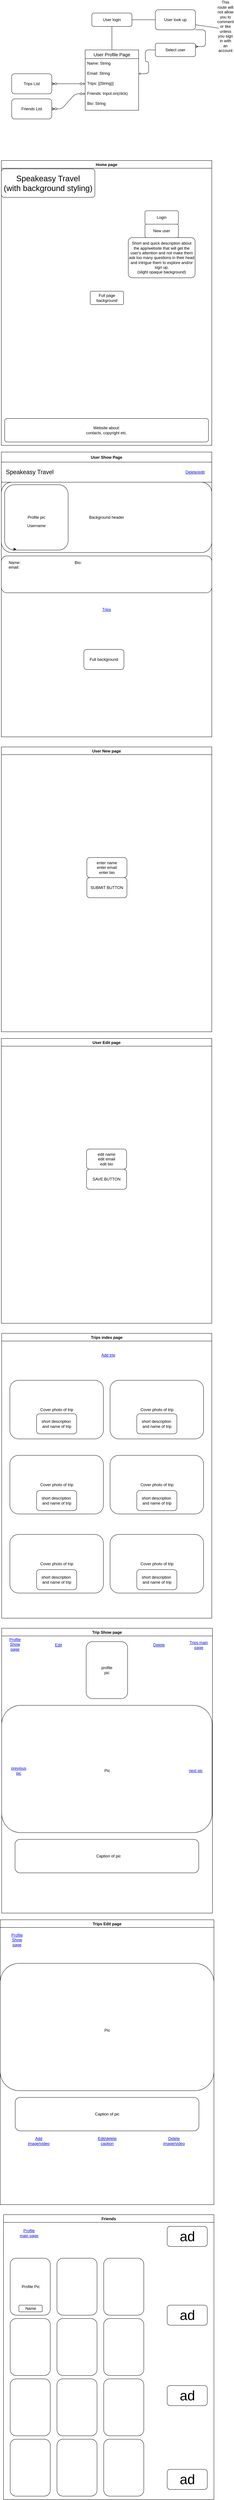 <mxfile version="13.10.0" type="embed">
    <diagram id="Asy18AFJ6QYYNwecmy-R" name="Page-1">
        <mxGraphModel dx="2416" dy="1176" grid="1" gridSize="10" guides="1" tooltips="1" connect="1" arrows="1" fold="1" page="1" pageScale="1" pageWidth="850" pageHeight="1100" math="0" shadow="0">
            <root>
                <mxCell id="0"/>
                <mxCell id="1" parent="0"/>
                <mxCell id="2" value="User login" style="rounded=1;whiteSpace=wrap;html=1;fontSize=12;glass=0;strokeWidth=1;shadow=0;" parent="1" vertex="1">
                    <mxGeometry x="120" y="80" width="120" height="40" as="geometry"/>
                </mxCell>
                <mxCell id="3" value="Select user" style="rounded=1;whiteSpace=wrap;html=1;fontSize=12;glass=0;strokeWidth=1;shadow=0;" parent="1" vertex="1">
                    <mxGeometry x="310" y="170" width="120" height="40" as="geometry"/>
                </mxCell>
                <mxCell id="4" value="User look up" style="rounded=1;whiteSpace=wrap;html=1;" parent="1" vertex="1">
                    <mxGeometry x="310" y="70" width="120" height="60" as="geometry"/>
                </mxCell>
                <mxCell id="5" value="User Profile Page" style="swimlane;fontStyle=0;childLayout=stackLayout;horizontal=1;startSize=26;horizontalStack=0;resizeParent=1;resizeParentMax=0;resizeLast=0;collapsible=1;marginBottom=0;align=center;fontSize=14;" parent="1" vertex="1">
                    <mxGeometry x="100" y="190" width="160" height="180" as="geometry"/>
                </mxCell>
                <mxCell id="6" value="Name: String" style="text;strokeColor=none;fillColor=none;spacingLeft=4;spacingRight=4;overflow=hidden;rotatable=0;points=[[0,0.5],[1,0.5]];portConstraint=eastwest;fontSize=12;" parent="5" vertex="1">
                    <mxGeometry y="26" width="160" height="30" as="geometry"/>
                </mxCell>
                <mxCell id="7" value="Email: String" style="text;strokeColor=none;fillColor=none;spacingLeft=4;spacingRight=4;overflow=hidden;rotatable=0;points=[[0,0.5],[1,0.5]];portConstraint=eastwest;fontSize=12;" parent="5" vertex="1">
                    <mxGeometry y="56" width="160" height="30" as="geometry"/>
                </mxCell>
                <mxCell id="8" value="Trips: [{String}]" style="text;strokeColor=none;fillColor=none;spacingLeft=4;spacingRight=4;overflow=hidden;rotatable=0;points=[[0,0.5],[1,0.5]];portConstraint=eastwest;fontSize=12;" parent="5" vertex="1">
                    <mxGeometry y="86" width="160" height="30" as="geometry"/>
                </mxCell>
                <mxCell id="9" value="Friends: Input.on(click)" style="text;strokeColor=none;fillColor=none;spacingLeft=4;spacingRight=4;overflow=hidden;rotatable=0;points=[[0,0.5],[1,0.5]];portConstraint=eastwest;fontSize=12;" parent="5" vertex="1">
                    <mxGeometry y="116" width="160" height="30" as="geometry"/>
                </mxCell>
                <mxCell id="10" value="Bio: String" style="text;strokeColor=none;fillColor=none;spacingLeft=4;spacingRight=4;overflow=hidden;rotatable=0;points=[[0,0.5],[1,0.5]];portConstraint=eastwest;fontSize=12;" parent="5" vertex="1">
                    <mxGeometry y="146" width="160" height="34" as="geometry"/>
                </mxCell>
                <mxCell id="11" value="" style="endArrow=none;html=1;rounded=0;exitX=0.5;exitY=1;exitDx=0;exitDy=0;entryX=0.5;entryY=0;entryDx=0;entryDy=0;" parent="1" source="2" target="5" edge="1">
                    <mxGeometry relative="1" as="geometry">
                        <mxPoint x="170" y="300" as="sourcePoint"/>
                        <mxPoint x="330" y="300" as="targetPoint"/>
                    </mxGeometry>
                </mxCell>
                <mxCell id="12" value="" style="edgeStyle=entityRelationEdgeStyle;fontSize=12;html=1;endArrow=ERzeroToMany;startArrow=ERzeroToOne;exitX=0;exitY=0.5;exitDx=0;exitDy=0;entryX=1;entryY=0.5;entryDx=0;entryDy=0;" parent="1" source="8" target="13" edge="1">
                    <mxGeometry width="100" height="100" relative="1" as="geometry">
                        <mxPoint x="-30" y="210" as="sourcePoint"/>
                        <mxPoint x="20" y="301" as="targetPoint"/>
                    </mxGeometry>
                </mxCell>
                <mxCell id="13" value="Trips List" style="rounded=1;whiteSpace=wrap;html=1;" parent="1" vertex="1">
                    <mxGeometry x="-120" y="261" width="120" height="60" as="geometry"/>
                </mxCell>
                <mxCell id="14" value="Friends List" style="rounded=1;whiteSpace=wrap;html=1;" parent="1" vertex="1">
                    <mxGeometry x="-120" y="336" width="120" height="60" as="geometry"/>
                </mxCell>
                <mxCell id="15" value="" style="edgeStyle=entityRelationEdgeStyle;fontSize=12;html=1;endArrow=ERzeroToMany;startArrow=ERzeroToOne;exitX=0;exitY=0.5;exitDx=0;exitDy=0;entryX=1;entryY=0.5;entryDx=0;entryDy=0;" parent="1" source="9" target="14" edge="1">
                    <mxGeometry width="100" height="100" relative="1" as="geometry">
                        <mxPoint x="-30" y="290" as="sourcePoint"/>
                        <mxPoint x="70" y="190" as="targetPoint"/>
                    </mxGeometry>
                </mxCell>
                <mxCell id="16" value="This route will not allow you to comment or like unless you sign in with an account" style="text;html=1;strokeColor=none;fillColor=none;align=center;verticalAlign=middle;whiteSpace=wrap;rounded=0;" parent="1" vertex="1">
                    <mxGeometry x="500" y="110" width="40" height="20" as="geometry"/>
                </mxCell>
                <mxCell id="17" value="" style="endArrow=none;html=1;rounded=0;entryX=0;entryY=0.75;entryDx=0;entryDy=0;exitX=1;exitY=0.75;exitDx=0;exitDy=0;" parent="1" source="4" target="16" edge="1">
                    <mxGeometry relative="1" as="geometry">
                        <mxPoint x="190" y="160" as="sourcePoint"/>
                        <mxPoint x="350" y="160" as="targetPoint"/>
                    </mxGeometry>
                </mxCell>
                <mxCell id="18" value="" style="endArrow=none;html=1;rounded=0;entryX=0;entryY=0.5;entryDx=0;entryDy=0;exitX=1;exitY=0.5;exitDx=0;exitDy=0;" parent="1" source="2" target="4" edge="1">
                    <mxGeometry relative="1" as="geometry">
                        <mxPoint x="110" y="160" as="sourcePoint"/>
                        <mxPoint x="270" y="160" as="targetPoint"/>
                    </mxGeometry>
                </mxCell>
                <mxCell id="19" value="Home page" style="swimlane;" parent="1" vertex="1">
                    <mxGeometry x="-151" y="520" width="630" height="850" as="geometry"/>
                </mxCell>
                <mxCell id="20" value="Login" style="rounded=1;arcSize=10;whiteSpace=wrap;html=1;align=center;" parent="19" vertex="1">
                    <mxGeometry x="430" y="150" width="100" height="40" as="geometry"/>
                </mxCell>
                <mxCell id="21" value="New user" style="rounded=1;arcSize=10;whiteSpace=wrap;html=1;align=center;" parent="19" vertex="1">
                    <mxGeometry x="430" y="190" width="100" height="40" as="geometry"/>
                </mxCell>
                <mxCell id="22" value="Full page background" style="rounded=1;arcSize=10;whiteSpace=wrap;html=1;align=center;" parent="19" vertex="1">
                    <mxGeometry x="266" y="390" width="100" height="40" as="geometry"/>
                </mxCell>
                <mxCell id="23" value="Website about:&lt;br&gt;contacts, copyright etc." style="rounded=1;arcSize=10;whiteSpace=wrap;html=1;align=center;" parent="19" vertex="1">
                    <mxGeometry x="10" y="770" width="610" height="70" as="geometry"/>
                </mxCell>
                <mxCell id="24" value="&lt;font style=&quot;font-size: 24px&quot;&gt;Speakeasy Travel&lt;br&gt;(with background styling)&lt;/font&gt;" style="rounded=1;arcSize=10;whiteSpace=wrap;html=1;align=center;" parent="19" vertex="1">
                    <mxGeometry y="25" width="280" height="85" as="geometry"/>
                </mxCell>
                <mxCell id="25" value="Short and quick description about the app/website that will get the user's attention and not make them ask too many questions in their head and intrigue them to explore and/or sign up.&lt;br&gt;(slight opaque background)" style="rounded=1;arcSize=10;whiteSpace=wrap;html=1;align=center;" parent="19" vertex="1">
                    <mxGeometry x="380" y="230" width="200" height="120" as="geometry"/>
                </mxCell>
                <mxCell id="26" value="User Show Page" style="swimlane;startSize=30;" parent="1" vertex="1">
                    <mxGeometry x="-151" y="1390" width="630" height="850" as="geometry"/>
                </mxCell>
                <mxCell id="27" value="" style="rounded=1;whiteSpace=wrap;html=1;" parent="26" vertex="1">
                    <mxGeometry y="310" width="630" height="110" as="geometry"/>
                </mxCell>
                <mxCell id="28" value="&lt;div&gt;Name:&lt;/div&gt;&lt;div&gt;email:&lt;/div&gt;&lt;div&gt;&lt;br&gt;&lt;/div&gt;" style="text;strokeColor=none;fillColor=none;html=1;whiteSpace=wrap;verticalAlign=middle;overflow=hidden;" parent="26" vertex="1">
                    <mxGeometry x="20" y="320" width="170" height="30" as="geometry"/>
                </mxCell>
                <mxCell id="29" value="Background header" style="rounded=1;whiteSpace=wrap;html=1;" parent="26" vertex="1">
                    <mxGeometry y="90" width="630" height="210" as="geometry"/>
                </mxCell>
                <mxCell id="30" value="Profile pic" style="rounded=1;whiteSpace=wrap;html=1;" parent="26" vertex="1">
                    <mxGeometry x="10" y="97.5" width="190" height="195" as="geometry"/>
                </mxCell>
                <mxCell id="31" value="Username" style="text;html=1;strokeColor=none;fillColor=none;align=center;verticalAlign=middle;whiteSpace=wrap;rounded=0;" parent="26" vertex="1">
                    <mxGeometry x="85" y="210" width="40" height="20" as="geometry"/>
                </mxCell>
                <UserObject label="Trips" link="https://www.draw.io" id="32">
                    <mxCell style="text;html=1;strokeColor=none;fillColor=none;whiteSpace=wrap;align=center;verticalAlign=middle;fontColor=#0000EE;fontStyle=4;rounded=0;sketch=0;" parent="26" vertex="1">
                        <mxGeometry x="285" y="450" width="60" height="40" as="geometry"/>
                    </mxCell>
                </UserObject>
                <mxCell id="33" value="Bio:" style="text;html=1;strokeColor=none;fillColor=none;align=center;verticalAlign=middle;whiteSpace=wrap;rounded=0;sketch=0;" parent="26" vertex="1">
                    <mxGeometry x="210" y="320" width="40" height="20" as="geometry"/>
                </mxCell>
                <mxCell id="34" style="edgeStyle=orthogonalEdgeStyle;curved=0;rounded=1;sketch=0;orthogonalLoop=1;jettySize=auto;html=1;exitX=0.5;exitY=0;exitDx=0;exitDy=0;entryX=0.75;entryY=0;entryDx=0;entryDy=0;" parent="26" edge="1">
                    <mxGeometry relative="1" as="geometry">
                        <mxPoint x="35" y="290" as="sourcePoint"/>
                        <mxPoint x="45" y="290" as="targetPoint"/>
                    </mxGeometry>
                </mxCell>
                <mxCell id="35" value="Full background" style="rounded=1;whiteSpace=wrap;html=1;sketch=0;" parent="26" vertex="1">
                    <mxGeometry x="247" y="589" width="120" height="60" as="geometry"/>
                </mxCell>
                <mxCell id="36" value="" style="rounded=0;whiteSpace=wrap;html=1;sketch=0;" parent="26" vertex="1">
                    <mxGeometry y="30" width="630" height="60" as="geometry"/>
                </mxCell>
                <mxCell id="37" value="&lt;font style=&quot;font-size: 18px&quot;&gt;Speakeasy Travel&lt;/font&gt;" style="text;html=1;strokeColor=none;fillColor=none;align=center;verticalAlign=middle;whiteSpace=wrap;rounded=0;sketch=0;" parent="26" vertex="1">
                    <mxGeometry x="10" y="40" width="150" height="40" as="geometry"/>
                </mxCell>
                <UserObject label="Delete/edit" link="https://www.draw.io" id="38">
                    <mxCell style="text;html=1;strokeColor=none;fillColor=none;whiteSpace=wrap;align=center;verticalAlign=middle;fontColor=#0000EE;fontStyle=4;rounded=0;sketch=0;" parent="26" vertex="1">
                        <mxGeometry x="550" y="40" width="60" height="40" as="geometry"/>
                    </mxCell>
                </UserObject>
                <mxCell id="39" value="" style="edgeStyle=entityRelationEdgeStyle;fontSize=12;html=1;endArrow=ERmany;entryX=1;entryY=0.25;entryDx=0;entryDy=0;exitX=1;exitY=1;exitDx=0;exitDy=0;" parent="1" source="4" target="3" edge="1">
                    <mxGeometry width="100" height="100" relative="1" as="geometry">
                        <mxPoint x="324" y="341" as="sourcePoint"/>
                        <mxPoint x="424" y="241" as="targetPoint"/>
                    </mxGeometry>
                </mxCell>
                <mxCell id="40" value="" style="edgeStyle=entityRelationEdgeStyle;fontSize=12;html=1;endArrow=ERone;endFill=1;exitX=0;exitY=0.5;exitDx=0;exitDy=0;entryX=1;entryY=0.5;entryDx=0;entryDy=0;" parent="1" source="3" target="7" edge="1">
                    <mxGeometry width="100" height="100" relative="1" as="geometry">
                        <mxPoint x="274" y="341" as="sourcePoint"/>
                        <mxPoint x="374" y="241" as="targetPoint"/>
                    </mxGeometry>
                </mxCell>
                <mxCell id="41" value="Friends" style="swimlane;rounded=0;sketch=0;" parent="1" vertex="1">
                    <mxGeometry x="-144.5" y="6650" width="630" height="850" as="geometry"/>
                </mxCell>
                <mxCell id="42" value="&lt;font style=&quot;font-size: 41px&quot;&gt;ad&lt;/font&gt;" style="rounded=1;whiteSpace=wrap;html=1;sketch=0;" parent="41" vertex="1">
                    <mxGeometry x="490" y="35" width="120" height="60" as="geometry"/>
                </mxCell>
                <mxCell id="43" value="&lt;font style=&quot;font-size: 41px&quot;&gt;ad&lt;/font&gt;" style="rounded=1;whiteSpace=wrap;html=1;sketch=0;" parent="41" vertex="1">
                    <mxGeometry x="490" y="270" width="120" height="60" as="geometry"/>
                </mxCell>
                <mxCell id="44" value="&lt;font style=&quot;font-size: 41px&quot;&gt;ad&lt;/font&gt;" style="rounded=1;whiteSpace=wrap;html=1;sketch=0;" parent="41" vertex="1">
                    <mxGeometry x="490" y="510" width="120" height="60" as="geometry"/>
                </mxCell>
                <mxCell id="45" value="&lt;font style=&quot;font-size: 41px&quot;&gt;ad&lt;/font&gt;" style="rounded=1;whiteSpace=wrap;html=1;sketch=0;" parent="41" vertex="1">
                    <mxGeometry x="490" y="760" width="120" height="60" as="geometry"/>
                </mxCell>
                <mxCell id="46" value="" style="rounded=1;whiteSpace=wrap;html=1;sketch=0;" parent="41" vertex="1">
                    <mxGeometry x="20" y="130" width="120" height="170" as="geometry"/>
                </mxCell>
                <mxCell id="47" value="" style="rounded=1;whiteSpace=wrap;html=1;sketch=0;" parent="41" vertex="1">
                    <mxGeometry x="160" y="130" width="120" height="170" as="geometry"/>
                </mxCell>
                <mxCell id="48" value="" style="rounded=1;whiteSpace=wrap;html=1;sketch=0;" parent="41" vertex="1">
                    <mxGeometry x="300" y="130" width="120" height="170" as="geometry"/>
                </mxCell>
                <mxCell id="49" value="" style="rounded=1;whiteSpace=wrap;html=1;sketch=0;" parent="41" vertex="1">
                    <mxGeometry x="20" y="310" width="120" height="170" as="geometry"/>
                </mxCell>
                <mxCell id="50" value="" style="rounded=1;whiteSpace=wrap;html=1;sketch=0;" parent="41" vertex="1">
                    <mxGeometry x="160" y="310" width="120" height="170" as="geometry"/>
                </mxCell>
                <mxCell id="51" value="" style="rounded=1;whiteSpace=wrap;html=1;sketch=0;" parent="41" vertex="1">
                    <mxGeometry x="300" y="310" width="120" height="170" as="geometry"/>
                </mxCell>
                <mxCell id="52" value="" style="rounded=1;whiteSpace=wrap;html=1;sketch=0;" parent="41" vertex="1">
                    <mxGeometry x="300" y="490" width="120" height="170" as="geometry"/>
                </mxCell>
                <mxCell id="53" value="" style="rounded=1;whiteSpace=wrap;html=1;sketch=0;" parent="41" vertex="1">
                    <mxGeometry x="160" y="490" width="120" height="170" as="geometry"/>
                </mxCell>
                <mxCell id="54" value="" style="rounded=1;whiteSpace=wrap;html=1;sketch=0;" parent="41" vertex="1">
                    <mxGeometry x="20" y="490" width="120" height="170" as="geometry"/>
                </mxCell>
                <mxCell id="55" value="" style="rounded=1;whiteSpace=wrap;html=1;sketch=0;" parent="41" vertex="1">
                    <mxGeometry x="20" y="670" width="120" height="170" as="geometry"/>
                </mxCell>
                <mxCell id="56" value="" style="rounded=1;whiteSpace=wrap;html=1;sketch=0;" parent="41" vertex="1">
                    <mxGeometry x="160" y="670" width="120" height="170" as="geometry"/>
                </mxCell>
                <mxCell id="57" value="" style="rounded=1;whiteSpace=wrap;html=1;sketch=0;" parent="41" vertex="1">
                    <mxGeometry x="300" y="670" width="120" height="170" as="geometry"/>
                </mxCell>
                <mxCell id="58" value="Profile Pic" style="text;html=1;strokeColor=none;fillColor=none;align=center;verticalAlign=middle;whiteSpace=wrap;rounded=0;sketch=0;" parent="41" vertex="1">
                    <mxGeometry x="51" y="205" width="60" height="20" as="geometry"/>
                </mxCell>
                <mxCell id="59" value="Name" style="rounded=1;whiteSpace=wrap;html=1;sketch=0;" parent="41" vertex="1">
                    <mxGeometry x="46" y="270" width="70" height="20" as="geometry"/>
                </mxCell>
                <UserObject label="Profile main page" link="https://www.draw.io" id="60">
                    <mxCell style="text;html=1;strokeColor=none;fillColor=none;whiteSpace=wrap;align=center;verticalAlign=middle;fontColor=#0000EE;fontStyle=4;rounded=0;sketch=0;" parent="41" vertex="1">
                        <mxGeometry x="46" y="35" width="60" height="40" as="geometry"/>
                    </mxCell>
                </UserObject>
                <mxCell id="61" value="Trips index page" style="swimlane;rounded=0;sketch=0;" parent="1" vertex="1">
                    <mxGeometry x="-150" y="4020" width="629" height="850" as="geometry"/>
                </mxCell>
                <mxCell id="62" value="Cover photo of trip" style="rounded=1;whiteSpace=wrap;html=1;sketch=0;" parent="61" vertex="1">
                    <mxGeometry x="24.5" y="140" width="280" height="175" as="geometry"/>
                </mxCell>
                <mxCell id="63" value="short description&amp;nbsp;&lt;br&gt;and name of trip&lt;br&gt;" style="rounded=1;whiteSpace=wrap;html=1;sketch=0;" parent="61" vertex="1">
                    <mxGeometry x="104.5" y="240" width="120" height="60" as="geometry"/>
                </mxCell>
                <mxCell id="64" value="Cover photo of trip" style="rounded=1;whiteSpace=wrap;html=1;sketch=0;" parent="61" vertex="1">
                    <mxGeometry x="324.5" y="140" width="280" height="175" as="geometry"/>
                </mxCell>
                <mxCell id="65" value="short description&amp;nbsp;&lt;br&gt;and name of trip&lt;br&gt;" style="rounded=1;whiteSpace=wrap;html=1;sketch=0;" parent="61" vertex="1">
                    <mxGeometry x="404.5" y="240" width="120" height="60" as="geometry"/>
                </mxCell>
                <mxCell id="66" value="Cover photo of trip" style="rounded=1;whiteSpace=wrap;html=1;sketch=0;" parent="61" vertex="1">
                    <mxGeometry x="324.5" y="364" width="280" height="175" as="geometry"/>
                </mxCell>
                <mxCell id="67" value="short description&amp;nbsp;&lt;br&gt;and name of trip&lt;br&gt;" style="rounded=1;whiteSpace=wrap;html=1;sketch=0;" parent="61" vertex="1">
                    <mxGeometry x="404.5" y="469" width="120" height="60" as="geometry"/>
                </mxCell>
                <mxCell id="68" value="Cover photo of trip" style="rounded=1;whiteSpace=wrap;html=1;sketch=0;" parent="61" vertex="1">
                    <mxGeometry x="24.5" y="364" width="280" height="175" as="geometry"/>
                </mxCell>
                <mxCell id="69" value="short description&amp;nbsp;&lt;br&gt;and name of trip&lt;br&gt;" style="rounded=1;whiteSpace=wrap;html=1;sketch=0;" parent="61" vertex="1">
                    <mxGeometry x="104.5" y="469" width="120" height="60" as="geometry"/>
                </mxCell>
                <mxCell id="70" value="Cover photo of trip" style="rounded=1;whiteSpace=wrap;html=1;sketch=0;" parent="61" vertex="1">
                    <mxGeometry x="24.5" y="600" width="280" height="175" as="geometry"/>
                </mxCell>
                <mxCell id="71" value="short description&amp;nbsp;&lt;br&gt;and name of trip&lt;br&gt;" style="rounded=1;whiteSpace=wrap;html=1;sketch=0;" parent="61" vertex="1">
                    <mxGeometry x="104.5" y="705" width="120" height="60" as="geometry"/>
                </mxCell>
                <mxCell id="72" value="Cover photo of trip" style="rounded=1;whiteSpace=wrap;html=1;sketch=0;" parent="61" vertex="1">
                    <mxGeometry x="324.5" y="600" width="280" height="175" as="geometry"/>
                </mxCell>
                <mxCell id="73" value="short description&amp;nbsp;&lt;br&gt;and name of trip&lt;br&gt;" style="rounded=1;whiteSpace=wrap;html=1;sketch=0;" parent="61" vertex="1">
                    <mxGeometry x="404.5" y="705" width="120" height="60" as="geometry"/>
                </mxCell>
                <UserObject label="Add trip" link="https://www.draw.io" id="74">
                    <mxCell style="text;html=1;strokeColor=none;fillColor=none;whiteSpace=wrap;align=center;verticalAlign=middle;fontColor=#0000EE;fontStyle=4;rounded=0;sketch=0;" parent="61" vertex="1">
                        <mxGeometry x="289" y="45" width="60" height="40" as="geometry"/>
                    </mxCell>
                </UserObject>
                <mxCell id="75" value="Trip Show page" style="swimlane;rounded=0;sketch=0;" parent="1" vertex="1">
                    <mxGeometry x="-150" y="4900" width="631" height="850" as="geometry"/>
                </mxCell>
                <mxCell id="76" value="" style="rounded=1;whiteSpace=wrap;html=1;sketch=0;" parent="75" vertex="1">
                    <mxGeometry y="230" width="630" height="380" as="geometry"/>
                </mxCell>
                <mxCell id="77" value="" style="rounded=1;whiteSpace=wrap;html=1;sketch=0;" parent="75" vertex="1">
                    <mxGeometry x="40" y="630" width="550" height="100" as="geometry"/>
                </mxCell>
                <mxCell id="78" value="Caption of pic" style="text;html=1;strokeColor=none;fillColor=none;align=center;verticalAlign=middle;whiteSpace=wrap;rounded=0;sketch=0;" parent="75" vertex="1">
                    <mxGeometry x="200" y="650" width="240" height="60" as="geometry"/>
                </mxCell>
                <mxCell id="79" value="Pic" style="text;html=1;strokeColor=none;fillColor=none;align=center;verticalAlign=middle;whiteSpace=wrap;rounded=0;sketch=0;" parent="75" vertex="1">
                    <mxGeometry x="233.5" y="382.5" width="164" height="85" as="geometry"/>
                </mxCell>
                <UserObject label="previous pic" link="https://www.draw.io" id="80">
                    <mxCell style="text;html=1;strokeColor=none;fillColor=none;whiteSpace=wrap;align=center;verticalAlign=middle;fontColor=#0000EE;fontStyle=4;rounded=0;sketch=0;" parent="75" vertex="1">
                        <mxGeometry x="21" y="405" width="60" height="40" as="geometry"/>
                    </mxCell>
                </UserObject>
                <UserObject label="next pic" link="https://www.draw.io" id="81">
                    <mxCell style="text;html=1;strokeColor=none;fillColor=none;whiteSpace=wrap;align=center;verticalAlign=middle;fontColor=#0000EE;fontStyle=4;rounded=0;sketch=0;" parent="75" vertex="1">
                        <mxGeometry x="551" y="405" width="60" height="40" as="geometry"/>
                    </mxCell>
                </UserObject>
                <mxCell id="82" value="" style="rounded=1;whiteSpace=wrap;html=1;sketch=0;" parent="75" vertex="1">
                    <mxGeometry x="253" y="40" width="124" height="170" as="geometry"/>
                </mxCell>
                <mxCell id="83" value="profile pic" style="text;html=1;strokeColor=none;fillColor=none;align=center;verticalAlign=middle;whiteSpace=wrap;rounded=0;sketch=0;" parent="75" vertex="1">
                    <mxGeometry x="295" y="115" width="40" height="20" as="geometry"/>
                </mxCell>
                <UserObject label="Profile Show page" link="https://www.draw.io" id="84">
                    <mxCell style="text;html=1;strokeColor=none;fillColor=none;whiteSpace=wrap;align=center;verticalAlign=middle;fontColor=#0000EE;fontStyle=4;rounded=0;sketch=0;" parent="75" vertex="1">
                        <mxGeometry x="10" y="28" width="60" height="40" as="geometry"/>
                    </mxCell>
                </UserObject>
                <UserObject label="Trips main page" link="https://www.draw.io" id="85">
                    <mxCell style="text;html=1;strokeColor=none;fillColor=none;whiteSpace=wrap;align=center;verticalAlign=middle;fontColor=#0000EE;fontStyle=4;rounded=0;sketch=0;" parent="75" vertex="1">
                        <mxGeometry x="560" y="30" width="60" height="40" as="geometry"/>
                    </mxCell>
                </UserObject>
                <UserObject label="Edit" link="https://www.draw.io" id="86">
                    <mxCell style="text;html=1;strokeColor=none;fillColor=none;whiteSpace=wrap;align=center;verticalAlign=middle;fontColor=#0000EE;fontStyle=4;rounded=0;sketch=0;" parent="75" vertex="1">
                        <mxGeometry x="140" y="30" width="60" height="40" as="geometry"/>
                    </mxCell>
                </UserObject>
                <UserObject label="Delete" link="https://www.draw.io" id="87">
                    <mxCell style="text;html=1;strokeColor=none;fillColor=none;whiteSpace=wrap;align=center;verticalAlign=middle;fontColor=#0000EE;fontStyle=4;rounded=0;sketch=0;" parent="75" vertex="1">
                        <mxGeometry x="441" y="30" width="60" height="40" as="geometry"/>
                    </mxCell>
                </UserObject>
                <mxCell id="92" value="Trips Edit page" style="swimlane;rounded=0;sketch=0;" parent="1" vertex="1">
                    <mxGeometry x="-154.5" y="5770" width="640" height="850" as="geometry"/>
                </mxCell>
                <UserObject label="Add image/video" link="https://www.draw.io" id="93">
                    <mxCell style="text;html=1;strokeColor=none;fillColor=none;whiteSpace=wrap;align=center;verticalAlign=middle;fontColor=#0000EE;fontStyle=4;rounded=0;sketch=0;" parent="92" vertex="1">
                        <mxGeometry x="85" y="640" width="60" height="40" as="geometry"/>
                    </mxCell>
                </UserObject>
                <UserObject label="Delete image/video" link="https://www.draw.io" id="94">
                    <mxCell style="text;html=1;strokeColor=none;fillColor=none;whiteSpace=wrap;align=center;verticalAlign=middle;fontColor=#0000EE;fontStyle=4;rounded=0;sketch=0;" parent="92" vertex="1">
                        <mxGeometry x="490" y="640" width="60" height="40" as="geometry"/>
                    </mxCell>
                </UserObject>
                <UserObject label="Edit/delete caption" link="https://www.draw.io" id="95">
                    <mxCell style="text;html=1;strokeColor=none;fillColor=none;whiteSpace=wrap;align=center;verticalAlign=middle;fontColor=#0000EE;fontStyle=4;rounded=0;sketch=0;" parent="92" vertex="1">
                        <mxGeometry x="290" y="640" width="60" height="40" as="geometry"/>
                    </mxCell>
                </UserObject>
                <mxCell id="96" value="" style="rounded=1;whiteSpace=wrap;html=1;sketch=0;" parent="92" vertex="1">
                    <mxGeometry y="130" width="640" height="380" as="geometry"/>
                </mxCell>
                <mxCell id="97" value="Pic" style="text;html=1;strokeColor=none;fillColor=none;align=center;verticalAlign=middle;whiteSpace=wrap;rounded=0;sketch=0;" parent="92" vertex="1">
                    <mxGeometry x="300" y="320" width="40" height="20" as="geometry"/>
                </mxCell>
                <mxCell id="98" value="" style="rounded=1;whiteSpace=wrap;html=1;sketch=0;" parent="92" vertex="1">
                    <mxGeometry x="45" y="530" width="550" height="100" as="geometry"/>
                </mxCell>
                <mxCell id="99" value="Caption of pic" style="text;html=1;strokeColor=none;fillColor=none;align=center;verticalAlign=middle;whiteSpace=wrap;rounded=0;sketch=0;" parent="92" vertex="1">
                    <mxGeometry x="200" y="550" width="240" height="60" as="geometry"/>
                </mxCell>
                <UserObject label="Profile Show page" link="https://www.draw.io" id="100">
                    <mxCell style="text;html=1;strokeColor=none;fillColor=none;whiteSpace=wrap;align=center;verticalAlign=middle;fontColor=#0000EE;fontStyle=4;rounded=0;sketch=0;" parent="92" vertex="1">
                        <mxGeometry x="20" y="40" width="60" height="40" as="geometry"/>
                    </mxCell>
                </UserObject>
                <mxCell id="101" value="User Edit page" style="swimlane;" vertex="1" parent="1">
                    <mxGeometry x="-151" y="3140" width="630" height="850" as="geometry"/>
                </mxCell>
                <mxCell id="90" value="edit name&lt;br&gt;edit email&lt;br&gt;edit bio" style="rounded=1;whiteSpace=wrap;html=1;sketch=0;" parent="101" vertex="1">
                    <mxGeometry x="255" y="330" width="120" height="60" as="geometry"/>
                </mxCell>
                <mxCell id="91" value="SAVE BUTTON" style="rounded=1;whiteSpace=wrap;html=1;sketch=0;" parent="101" vertex="1">
                    <mxGeometry x="255" y="390" width="120" height="60" as="geometry"/>
                </mxCell>
                <mxCell id="102" value="User New page" style="swimlane;" vertex="1" parent="1">
                    <mxGeometry x="-151" y="2270" width="630" height="850" as="geometry"/>
                </mxCell>
                <mxCell id="88" value="enter name&lt;br&gt;enter email&lt;br&gt;enter bio" style="rounded=1;whiteSpace=wrap;html=1;sketch=0;" parent="102" vertex="1">
                    <mxGeometry x="256" y="330" width="120" height="60" as="geometry"/>
                </mxCell>
                <mxCell id="89" value="SUBMIT BUTTON" style="rounded=1;whiteSpace=wrap;html=1;sketch=0;" parent="102" vertex="1">
                    <mxGeometry x="256" y="390" width="120" height="60" as="geometry"/>
                </mxCell>
            </root>
        </mxGraphModel>
    </diagram>
</mxfile>